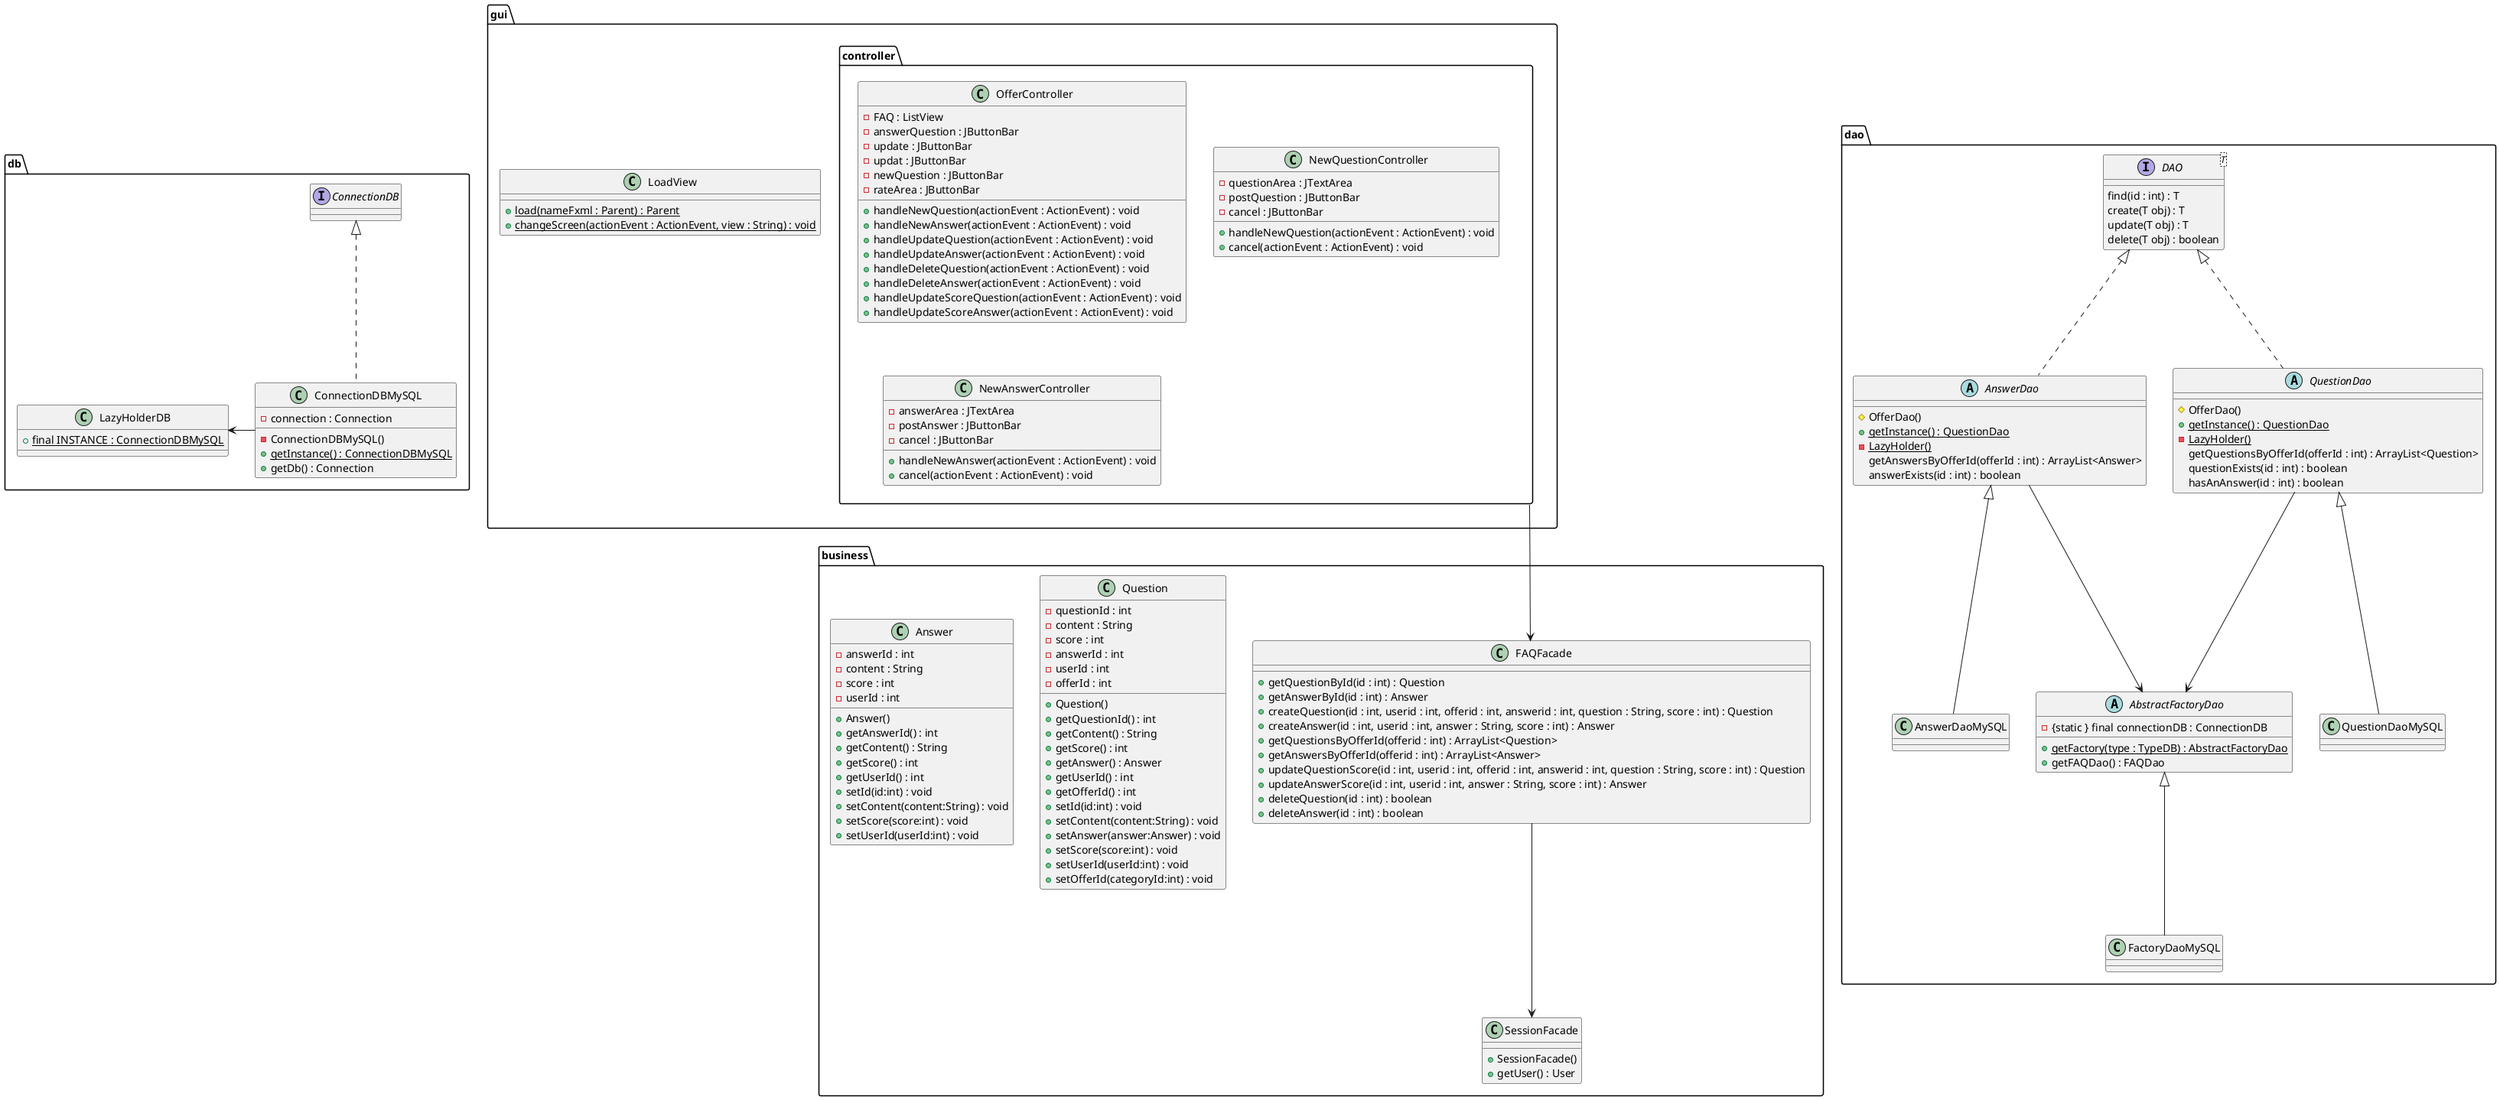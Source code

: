 @startuml

package dao {


    abstract QuestionDao{
        # OfferDao()
        + {static} getInstance() : QuestionDao
        - {static} LazyHolder()
        getQuestionsByOfferId(offerId : int) : ArrayList<Question>
        questionExists(id : int) : boolean
        hasAnAnswer(id : int) : boolean
    }

    abstract AnswerDao{
        # OfferDao()
        + {static} getInstance() : QuestionDao
        - {static} LazyHolder()
        getAnswersByOfferId(offerId : int) : ArrayList<Answer>
        answerExists(id : int) : boolean
    }

    class QuestionDaoMySQL
    QuestionDaoMySQL -up-|> QuestionDao

    class AnswerDaoMySQL
    FactoryDaoMySQL -up-|> AbstractFactoryDao
    AnswerDaoMySQL -up-|> AnswerDao

    interface DAO<T>{
        find(id : int) : T
        create(T obj) : T
        update(T obj) : T
        delete(T obj) : boolean
    }

    abstract AbstractFactoryDao{
        - {static } final connectionDB : ConnectionDB
        + {static} getFactory(type : TypeDB) : AbstractFactoryDao
        + getFAQDao() : FAQDao
    }

    class FactoryDaoMySQL{
    }

    DAO <|.. AnswerDao
    DAO <|.. QuestionDao
    QuestionDao-->AbstractFactoryDao
    AnswerDao-->AbstractFactoryDao
}
package db{
    class ConnectionDBMySQL{
        - connection : Connection
        - ConnectionDBMySQL()
        + {static} getInstance() : ConnectionDBMySQL
        + getDb() : Connection
    }

    class LazyHolderDB{
        + {static} final INSTANCE : ConnectionDBMySQL
    }
    interface ConnectionDB
    ConnectionDBMySQL -Left-> LazyHolderDB
    ConnectionDBMySQL .up.|> ConnectionDB

}
package business{
    class SessionFacade{
        + SessionFacade()
        + getUser() : User
    }

    class Question{
        -questionId : int
        -content : String
        -score : int
        -answerId : int
        -userId : int
        -offerId : int
        + Question()
        + getQuestionId() : int
        + getContent() : String
        + getScore() : int
        + getAnswer() : Answer
        + getUserId() : int
        + getOfferId() : int
        + setId(id:int) : void
        + setContent(content:String) : void
        + setAnswer(answer:Answer) : void
        + setScore(score:int) : void
        + setUserId(userId:int) : void
        + setOfferId(categoryId:int) : void
    }

    class Answer{
        -answerId : int
        -content : String
        -score : int
        -userId : int
        + Answer()
        + getAnswerId() : int
        + getContent() : String
        + getScore() : int
        + getUserId() : int
        + setId(id:int) : void
        + setContent(content:String) : void
        + setScore(score:int) : void
        + setUserId(userId:int) : void
    }

    class FAQFacade{
        + getQuestionById(id : int) : Question
        + getAnswerById(id : int) : Answer
        + createQuestion(id : int, userid : int, offerid : int, answerid : int, question : String, score : int) : Question
        + createAnswer(id : int, userid : int, answer : String, score : int) : Answer
        + getQuestionsByOfferId(offerid : int) : ArrayList<Question>
        + getAnswersByOfferId(offerid : int) : ArrayList<Answer>
        + updateQuestionScore(id : int, userid : int, offerid : int, answerid : int, question : String, score : int) : Question
        + updateAnswerScore(id : int, userid : int, answer : String, score : int) : Answer
        + deleteQuestion(id : int) : boolean
        + deleteAnswer(id : int) : boolean
    }

}

package gui{

    class LoadView{
        + {static} load(nameFxml : Parent) : Parent
        + {static} changeScreen(actionEvent : ActionEvent, view : String) : void
    }

    package controller{

        class OfferController {
            - FAQ : ListView
            - answerQuestion : JButtonBar
            - update : JButtonBar
            - updat : JButtonBar
            - newQuestion : JButtonBar
            - rateArea : JButtonBar
            + handleNewQuestion(actionEvent : ActionEvent) : void
            + handleNewAnswer(actionEvent : ActionEvent) : void
            + handleUpdateQuestion(actionEvent : ActionEvent) : void
            + handleUpdateAnswer(actionEvent : ActionEvent) : void
            + handleDeleteQuestion(actionEvent : ActionEvent) : void
            + handleDeleteAnswer(actionEvent : ActionEvent) : void
            + handleUpdateScoreQuestion(actionEvent : ActionEvent) : void
            + handleUpdateScoreAnswer(actionEvent : ActionEvent) : void
        }

        class NewQuestionController {
            - questionArea : JTextArea
            - postQuestion : JButtonBar
            - cancel : JButtonBar
            + handleNewQuestion(actionEvent : ActionEvent) : void
            + cancel(actionEvent : ActionEvent) : void
        }

        class NewAnswerController {
            - answerArea : JTextArea
            - postAnswer : JButtonBar
            - cancel : JButtonBar
            + handleNewAnswer(actionEvent : ActionEvent) : void
            + cancel(actionEvent : ActionEvent) : void
        }
    }
}
FAQFacade <--Up- controller
SessionFacade <--Up- FAQFacade



@enduml